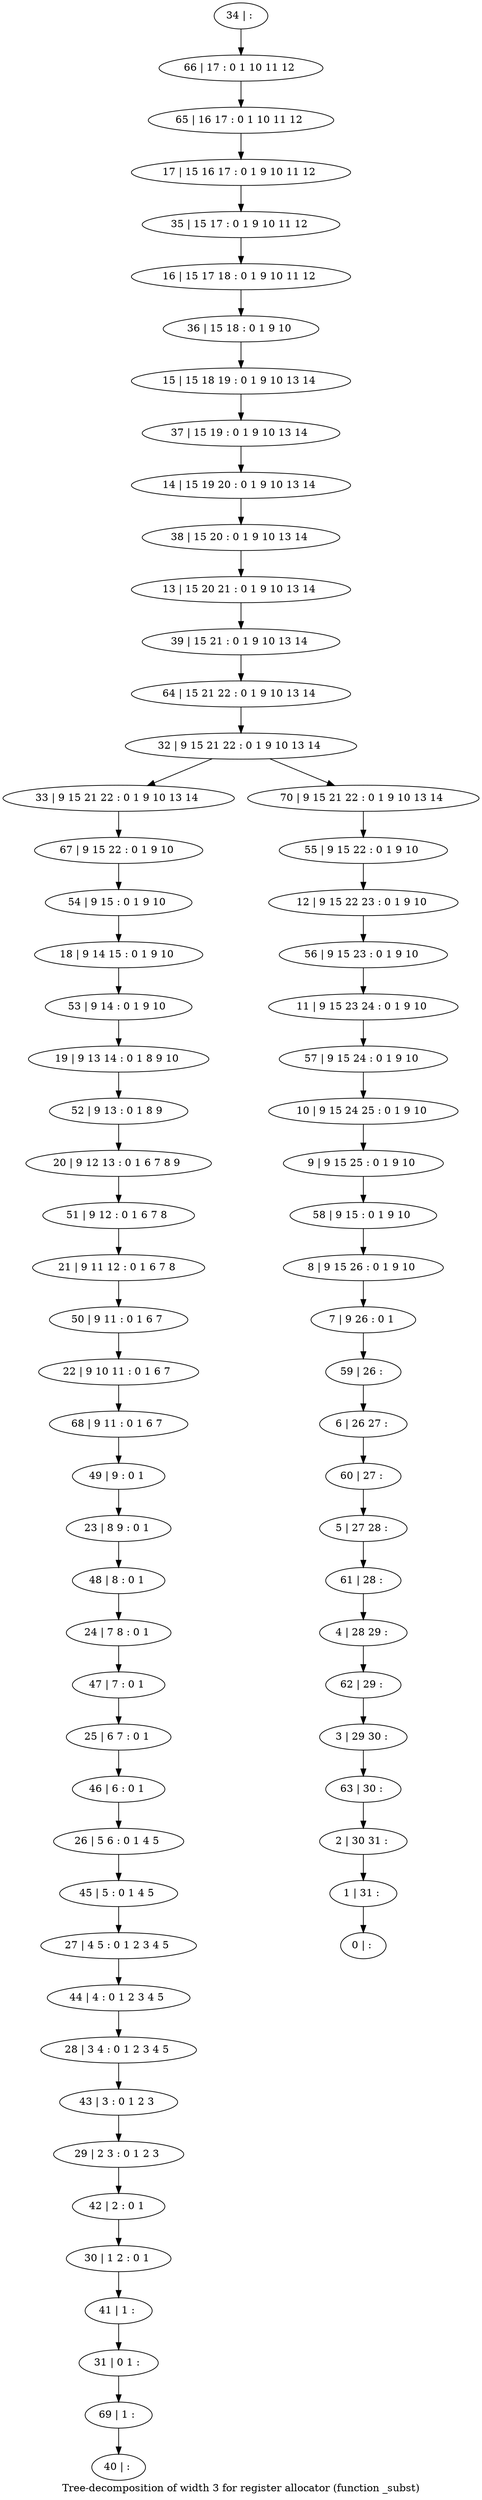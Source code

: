 digraph G {
graph [label="Tree-decomposition of width 3 for register allocator (function _subst)"]
0[label="0 | : "];
1[label="1 | 31 : "];
2[label="2 | 30 31 : "];
3[label="3 | 29 30 : "];
4[label="4 | 28 29 : "];
5[label="5 | 27 28 : "];
6[label="6 | 26 27 : "];
7[label="7 | 9 26 : 0 1 "];
8[label="8 | 9 15 26 : 0 1 9 10 "];
9[label="9 | 9 15 25 : 0 1 9 10 "];
10[label="10 | 9 15 24 25 : 0 1 9 10 "];
11[label="11 | 9 15 23 24 : 0 1 9 10 "];
12[label="12 | 9 15 22 23 : 0 1 9 10 "];
13[label="13 | 15 20 21 : 0 1 9 10 13 14 "];
14[label="14 | 15 19 20 : 0 1 9 10 13 14 "];
15[label="15 | 15 18 19 : 0 1 9 10 13 14 "];
16[label="16 | 15 17 18 : 0 1 9 10 11 12 "];
17[label="17 | 15 16 17 : 0 1 9 10 11 12 "];
18[label="18 | 9 14 15 : 0 1 9 10 "];
19[label="19 | 9 13 14 : 0 1 8 9 10 "];
20[label="20 | 9 12 13 : 0 1 6 7 8 9 "];
21[label="21 | 9 11 12 : 0 1 6 7 8 "];
22[label="22 | 9 10 11 : 0 1 6 7 "];
23[label="23 | 8 9 : 0 1 "];
24[label="24 | 7 8 : 0 1 "];
25[label="25 | 6 7 : 0 1 "];
26[label="26 | 5 6 : 0 1 4 5 "];
27[label="27 | 4 5 : 0 1 2 3 4 5 "];
28[label="28 | 3 4 : 0 1 2 3 4 5 "];
29[label="29 | 2 3 : 0 1 2 3 "];
30[label="30 | 1 2 : 0 1 "];
31[label="31 | 0 1 : "];
32[label="32 | 9 15 21 22 : 0 1 9 10 13 14 "];
33[label="33 | 9 15 21 22 : 0 1 9 10 13 14 "];
34[label="34 | : "];
35[label="35 | 15 17 : 0 1 9 10 11 12 "];
36[label="36 | 15 18 : 0 1 9 10 "];
37[label="37 | 15 19 : 0 1 9 10 13 14 "];
38[label="38 | 15 20 : 0 1 9 10 13 14 "];
39[label="39 | 15 21 : 0 1 9 10 13 14 "];
40[label="40 | : "];
41[label="41 | 1 : "];
42[label="42 | 2 : 0 1 "];
43[label="43 | 3 : 0 1 2 3 "];
44[label="44 | 4 : 0 1 2 3 4 5 "];
45[label="45 | 5 : 0 1 4 5 "];
46[label="46 | 6 : 0 1 "];
47[label="47 | 7 : 0 1 "];
48[label="48 | 8 : 0 1 "];
49[label="49 | 9 : 0 1 "];
50[label="50 | 9 11 : 0 1 6 7 "];
51[label="51 | 9 12 : 0 1 6 7 8 "];
52[label="52 | 9 13 : 0 1 8 9 "];
53[label="53 | 9 14 : 0 1 9 10 "];
54[label="54 | 9 15 : 0 1 9 10 "];
55[label="55 | 9 15 22 : 0 1 9 10 "];
56[label="56 | 9 15 23 : 0 1 9 10 "];
57[label="57 | 9 15 24 : 0 1 9 10 "];
58[label="58 | 9 15 : 0 1 9 10 "];
59[label="59 | 26 : "];
60[label="60 | 27 : "];
61[label="61 | 28 : "];
62[label="62 | 29 : "];
63[label="63 | 30 : "];
64[label="64 | 15 21 22 : 0 1 9 10 13 14 "];
65[label="65 | 16 17 : 0 1 10 11 12 "];
66[label="66 | 17 : 0 1 10 11 12 "];
67[label="67 | 9 15 22 : 0 1 9 10 "];
68[label="68 | 9 11 : 0 1 6 7 "];
69[label="69 | 1 : "];
70[label="70 | 9 15 21 22 : 0 1 9 10 13 14 "];
41->31 ;
30->41 ;
42->30 ;
29->42 ;
43->29 ;
28->43 ;
44->28 ;
27->44 ;
45->27 ;
26->45 ;
46->26 ;
25->46 ;
47->25 ;
24->47 ;
48->24 ;
23->48 ;
49->23 ;
50->22 ;
21->50 ;
51->21 ;
20->51 ;
52->20 ;
19->52 ;
53->19 ;
18->53 ;
54->18 ;
67->54 ;
33->67 ;
68->49 ;
22->68 ;
69->40 ;
31->69 ;
34->66 ;
66->65 ;
65->17 ;
17->35 ;
35->16 ;
16->36 ;
36->15 ;
15->37 ;
37->14 ;
14->38 ;
38->13 ;
13->39 ;
39->64 ;
64->32 ;
55->12 ;
12->56 ;
56->11 ;
11->57 ;
57->10 ;
10->9 ;
9->58 ;
58->8 ;
8->7 ;
7->59 ;
59->6 ;
6->60 ;
60->5 ;
5->61 ;
61->4 ;
4->62 ;
62->3 ;
3->63 ;
63->2 ;
2->1 ;
1->0 ;
70->55 ;
32->33 ;
32->70 ;
}
